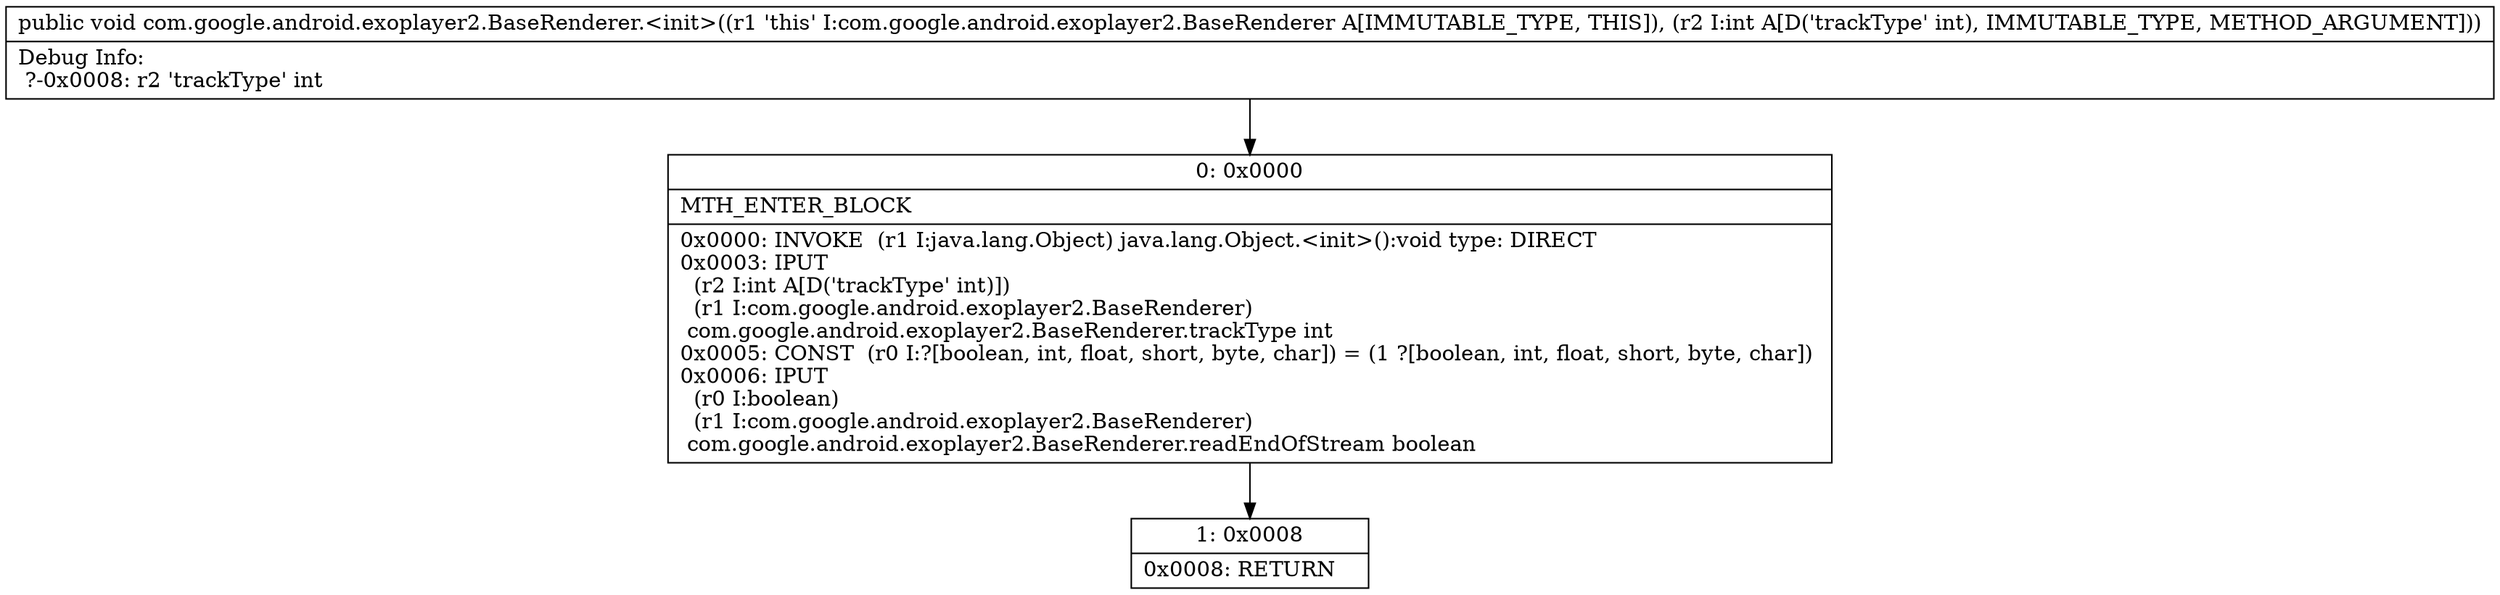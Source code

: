 digraph "CFG forcom.google.android.exoplayer2.BaseRenderer.\<init\>(I)V" {
Node_0 [shape=record,label="{0\:\ 0x0000|MTH_ENTER_BLOCK\l|0x0000: INVOKE  (r1 I:java.lang.Object) java.lang.Object.\<init\>():void type: DIRECT \l0x0003: IPUT  \l  (r2 I:int A[D('trackType' int)])\l  (r1 I:com.google.android.exoplayer2.BaseRenderer)\l com.google.android.exoplayer2.BaseRenderer.trackType int \l0x0005: CONST  (r0 I:?[boolean, int, float, short, byte, char]) = (1 ?[boolean, int, float, short, byte, char]) \l0x0006: IPUT  \l  (r0 I:boolean)\l  (r1 I:com.google.android.exoplayer2.BaseRenderer)\l com.google.android.exoplayer2.BaseRenderer.readEndOfStream boolean \l}"];
Node_1 [shape=record,label="{1\:\ 0x0008|0x0008: RETURN   \l}"];
MethodNode[shape=record,label="{public void com.google.android.exoplayer2.BaseRenderer.\<init\>((r1 'this' I:com.google.android.exoplayer2.BaseRenderer A[IMMUTABLE_TYPE, THIS]), (r2 I:int A[D('trackType' int), IMMUTABLE_TYPE, METHOD_ARGUMENT]))  | Debug Info:\l  ?\-0x0008: r2 'trackType' int\l}"];
MethodNode -> Node_0;
Node_0 -> Node_1;
}

